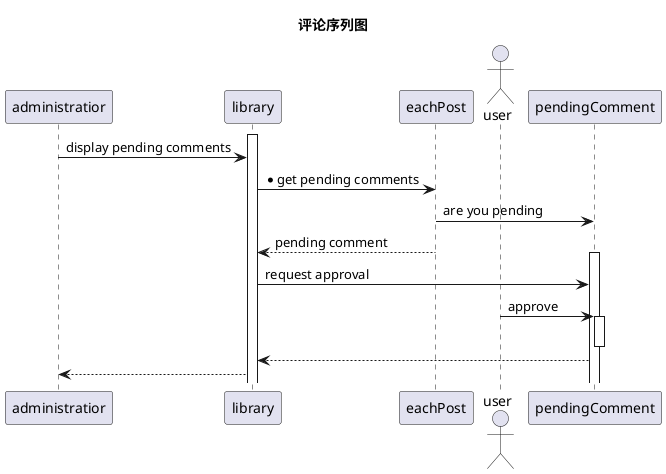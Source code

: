@startuml
title 评论序列图

participant administratior as admin
participant library as lib
participant eachPost as ep
actor user as user
participant pendingComment as pc

activate lib
admin -> lib: display pending comments

lib -> ep: *get pending comments

ep -> pc: are you pending

ep --> lib: pending comment

activate pc

lib -> pc: request approval



user -> pc: approve
activate pc

deactivate pc

pc --> lib
lib --> admin

@enduml
